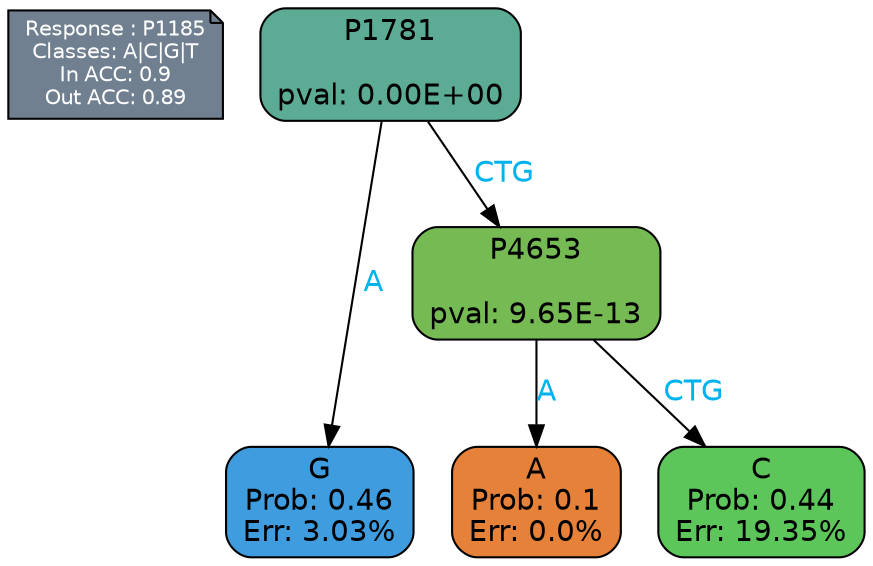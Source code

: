 digraph Tree {
node [shape=box, style="filled, rounded", color="black", fontname=helvetica] ;
graph [ranksep=equally, splines=polylines, bgcolor=transparent, dpi=600] ;
edge [fontname=helvetica] ;
LEGEND [label="Response : P1185
Classes: A|C|G|T
In ACC: 0.9
Out ACC: 0.89
",shape=note,align=left,style=filled,fillcolor="slategray",fontcolor="white",fontsize=10];1 [label="P1781

pval: 0.00E+00", fillcolor="#5cac95"] ;
2 [label="G
Prob: 0.46
Err: 3.03%", fillcolor="#3e9cdf"] ;
3 [label="P4653

pval: 9.65E-13", fillcolor="#76ba54"] ;
4 [label="A
Prob: 0.1
Err: 0.0%", fillcolor="#e58139"] ;
5 [label="C
Prob: 0.44
Err: 19.35%", fillcolor="#5dc65a"] ;
1 -> 2 [label="A",fontcolor=deepskyblue2] ;
1 -> 3 [label="CTG",fontcolor=deepskyblue2] ;
3 -> 4 [label="A",fontcolor=deepskyblue2] ;
3 -> 5 [label="CTG",fontcolor=deepskyblue2] ;
{rank = same; 2;4;5;}{rank = same; LEGEND;1;}}